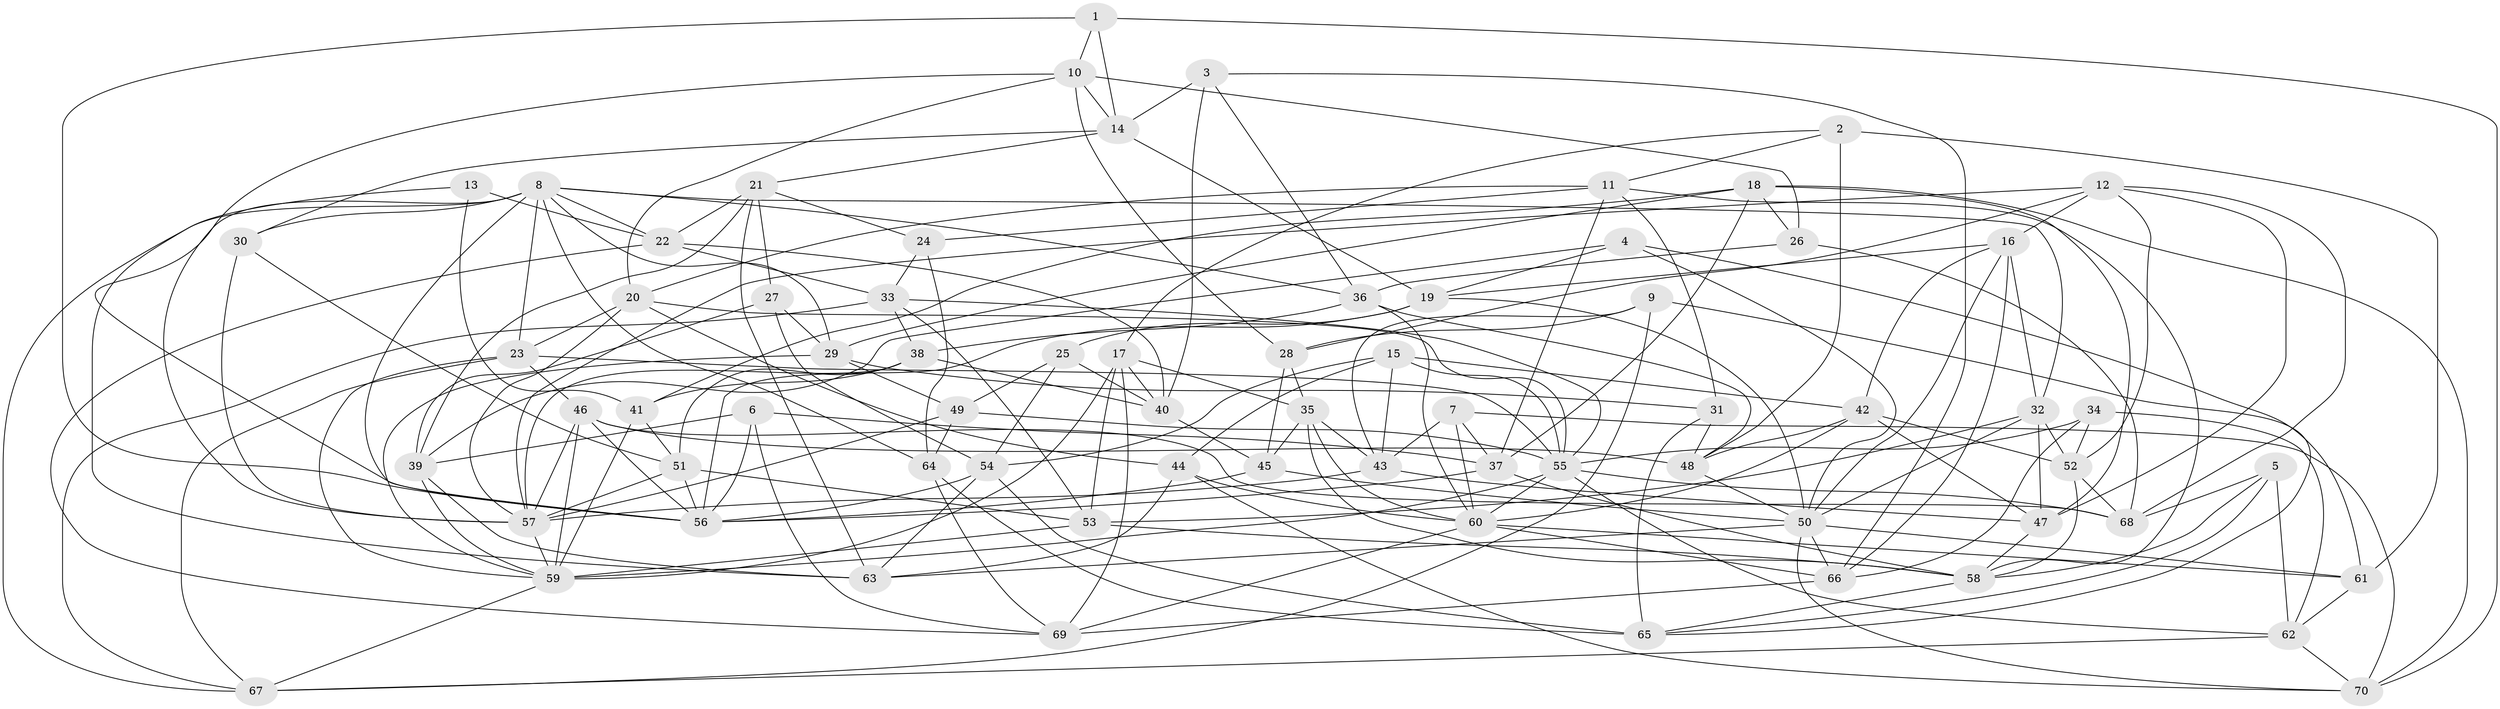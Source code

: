 // original degree distribution, {4: 1.0}
// Generated by graph-tools (version 1.1) at 2025/26/03/09/25 03:26:56]
// undirected, 70 vertices, 204 edges
graph export_dot {
graph [start="1"]
  node [color=gray90,style=filled];
  1;
  2;
  3;
  4;
  5;
  6;
  7;
  8;
  9;
  10;
  11;
  12;
  13;
  14;
  15;
  16;
  17;
  18;
  19;
  20;
  21;
  22;
  23;
  24;
  25;
  26;
  27;
  28;
  29;
  30;
  31;
  32;
  33;
  34;
  35;
  36;
  37;
  38;
  39;
  40;
  41;
  42;
  43;
  44;
  45;
  46;
  47;
  48;
  49;
  50;
  51;
  52;
  53;
  54;
  55;
  56;
  57;
  58;
  59;
  60;
  61;
  62;
  63;
  64;
  65;
  66;
  67;
  68;
  69;
  70;
  1 -- 10 [weight=1.0];
  1 -- 14 [weight=1.0];
  1 -- 56 [weight=1.0];
  1 -- 70 [weight=1.0];
  2 -- 11 [weight=1.0];
  2 -- 17 [weight=1.0];
  2 -- 48 [weight=1.0];
  2 -- 61 [weight=1.0];
  3 -- 14 [weight=1.0];
  3 -- 36 [weight=1.0];
  3 -- 40 [weight=1.0];
  3 -- 66 [weight=1.0];
  4 -- 19 [weight=1.0];
  4 -- 39 [weight=1.0];
  4 -- 50 [weight=1.0];
  4 -- 61 [weight=1.0];
  5 -- 58 [weight=1.0];
  5 -- 62 [weight=1.0];
  5 -- 65 [weight=1.0];
  5 -- 68 [weight=1.0];
  6 -- 37 [weight=1.0];
  6 -- 39 [weight=1.0];
  6 -- 56 [weight=1.0];
  6 -- 69 [weight=1.0];
  7 -- 37 [weight=1.0];
  7 -- 43 [weight=1.0];
  7 -- 60 [weight=1.0];
  7 -- 70 [weight=1.0];
  8 -- 22 [weight=1.0];
  8 -- 23 [weight=1.0];
  8 -- 29 [weight=1.0];
  8 -- 30 [weight=1.0];
  8 -- 32 [weight=1.0];
  8 -- 36 [weight=1.0];
  8 -- 56 [weight=1.0];
  8 -- 57 [weight=1.0];
  8 -- 64 [weight=1.0];
  8 -- 67 [weight=1.0];
  9 -- 28 [weight=1.0];
  9 -- 43 [weight=1.0];
  9 -- 65 [weight=1.0];
  9 -- 67 [weight=1.0];
  10 -- 14 [weight=1.0];
  10 -- 20 [weight=1.0];
  10 -- 26 [weight=1.0];
  10 -- 28 [weight=1.0];
  10 -- 56 [weight=1.0];
  11 -- 20 [weight=1.0];
  11 -- 24 [weight=1.0];
  11 -- 31 [weight=1.0];
  11 -- 37 [weight=1.0];
  11 -- 58 [weight=1.0];
  12 -- 16 [weight=1.0];
  12 -- 28 [weight=1.0];
  12 -- 47 [weight=1.0];
  12 -- 52 [weight=1.0];
  12 -- 57 [weight=1.0];
  12 -- 68 [weight=1.0];
  13 -- 22 [weight=1.0];
  13 -- 41 [weight=2.0];
  13 -- 63 [weight=1.0];
  14 -- 19 [weight=1.0];
  14 -- 21 [weight=1.0];
  14 -- 30 [weight=1.0];
  15 -- 42 [weight=1.0];
  15 -- 43 [weight=1.0];
  15 -- 44 [weight=2.0];
  15 -- 54 [weight=1.0];
  15 -- 55 [weight=1.0];
  16 -- 19 [weight=1.0];
  16 -- 32 [weight=1.0];
  16 -- 42 [weight=1.0];
  16 -- 50 [weight=1.0];
  16 -- 66 [weight=1.0];
  17 -- 35 [weight=1.0];
  17 -- 40 [weight=1.0];
  17 -- 53 [weight=1.0];
  17 -- 59 [weight=1.0];
  17 -- 69 [weight=1.0];
  18 -- 26 [weight=1.0];
  18 -- 29 [weight=1.0];
  18 -- 37 [weight=1.0];
  18 -- 41 [weight=1.0];
  18 -- 47 [weight=1.0];
  18 -- 70 [weight=1.0];
  19 -- 25 [weight=1.0];
  19 -- 50 [weight=1.0];
  19 -- 56 [weight=1.0];
  20 -- 23 [weight=1.0];
  20 -- 44 [weight=1.0];
  20 -- 55 [weight=1.0];
  20 -- 57 [weight=1.0];
  21 -- 22 [weight=1.0];
  21 -- 24 [weight=1.0];
  21 -- 27 [weight=1.0];
  21 -- 39 [weight=1.0];
  21 -- 63 [weight=1.0];
  22 -- 33 [weight=1.0];
  22 -- 40 [weight=1.0];
  22 -- 69 [weight=1.0];
  23 -- 46 [weight=1.0];
  23 -- 55 [weight=1.0];
  23 -- 59 [weight=1.0];
  23 -- 67 [weight=1.0];
  24 -- 33 [weight=1.0];
  24 -- 64 [weight=1.0];
  25 -- 40 [weight=1.0];
  25 -- 49 [weight=1.0];
  25 -- 54 [weight=1.0];
  26 -- 36 [weight=1.0];
  26 -- 68 [weight=1.0];
  27 -- 29 [weight=1.0];
  27 -- 39 [weight=1.0];
  27 -- 54 [weight=1.0];
  28 -- 35 [weight=1.0];
  28 -- 45 [weight=2.0];
  29 -- 31 [weight=1.0];
  29 -- 49 [weight=1.0];
  29 -- 59 [weight=1.0];
  30 -- 51 [weight=1.0];
  30 -- 57 [weight=1.0];
  31 -- 48 [weight=1.0];
  31 -- 65 [weight=1.0];
  32 -- 47 [weight=1.0];
  32 -- 50 [weight=1.0];
  32 -- 52 [weight=1.0];
  32 -- 53 [weight=1.0];
  33 -- 38 [weight=1.0];
  33 -- 53 [weight=1.0];
  33 -- 55 [weight=1.0];
  33 -- 67 [weight=1.0];
  34 -- 52 [weight=1.0];
  34 -- 55 [weight=1.0];
  34 -- 62 [weight=1.0];
  34 -- 66 [weight=1.0];
  35 -- 43 [weight=1.0];
  35 -- 45 [weight=1.0];
  35 -- 58 [weight=1.0];
  35 -- 60 [weight=1.0];
  36 -- 38 [weight=1.0];
  36 -- 48 [weight=1.0];
  36 -- 60 [weight=1.0];
  37 -- 56 [weight=1.0];
  37 -- 58 [weight=1.0];
  38 -- 40 [weight=1.0];
  38 -- 41 [weight=1.0];
  38 -- 51 [weight=1.0];
  38 -- 57 [weight=1.0];
  39 -- 59 [weight=1.0];
  39 -- 63 [weight=1.0];
  40 -- 45 [weight=1.0];
  41 -- 51 [weight=1.0];
  41 -- 59 [weight=1.0];
  42 -- 47 [weight=1.0];
  42 -- 48 [weight=1.0];
  42 -- 52 [weight=1.0];
  42 -- 60 [weight=1.0];
  43 -- 47 [weight=1.0];
  43 -- 57 [weight=1.0];
  44 -- 60 [weight=1.0];
  44 -- 63 [weight=1.0];
  44 -- 70 [weight=1.0];
  45 -- 50 [weight=1.0];
  45 -- 56 [weight=1.0];
  46 -- 48 [weight=1.0];
  46 -- 56 [weight=1.0];
  46 -- 57 [weight=1.0];
  46 -- 59 [weight=1.0];
  46 -- 68 [weight=1.0];
  47 -- 58 [weight=1.0];
  48 -- 50 [weight=1.0];
  49 -- 55 [weight=1.0];
  49 -- 57 [weight=1.0];
  49 -- 64 [weight=2.0];
  50 -- 61 [weight=1.0];
  50 -- 63 [weight=1.0];
  50 -- 66 [weight=1.0];
  50 -- 70 [weight=1.0];
  51 -- 53 [weight=1.0];
  51 -- 56 [weight=1.0];
  51 -- 57 [weight=1.0];
  52 -- 58 [weight=1.0];
  52 -- 68 [weight=1.0];
  53 -- 58 [weight=1.0];
  53 -- 59 [weight=1.0];
  54 -- 56 [weight=1.0];
  54 -- 63 [weight=1.0];
  54 -- 65 [weight=1.0];
  55 -- 59 [weight=1.0];
  55 -- 60 [weight=1.0];
  55 -- 62 [weight=1.0];
  55 -- 68 [weight=1.0];
  57 -- 59 [weight=1.0];
  58 -- 65 [weight=1.0];
  59 -- 67 [weight=1.0];
  60 -- 61 [weight=2.0];
  60 -- 66 [weight=1.0];
  60 -- 69 [weight=1.0];
  61 -- 62 [weight=1.0];
  62 -- 67 [weight=1.0];
  62 -- 70 [weight=1.0];
  64 -- 65 [weight=1.0];
  64 -- 69 [weight=1.0];
  66 -- 69 [weight=1.0];
}
